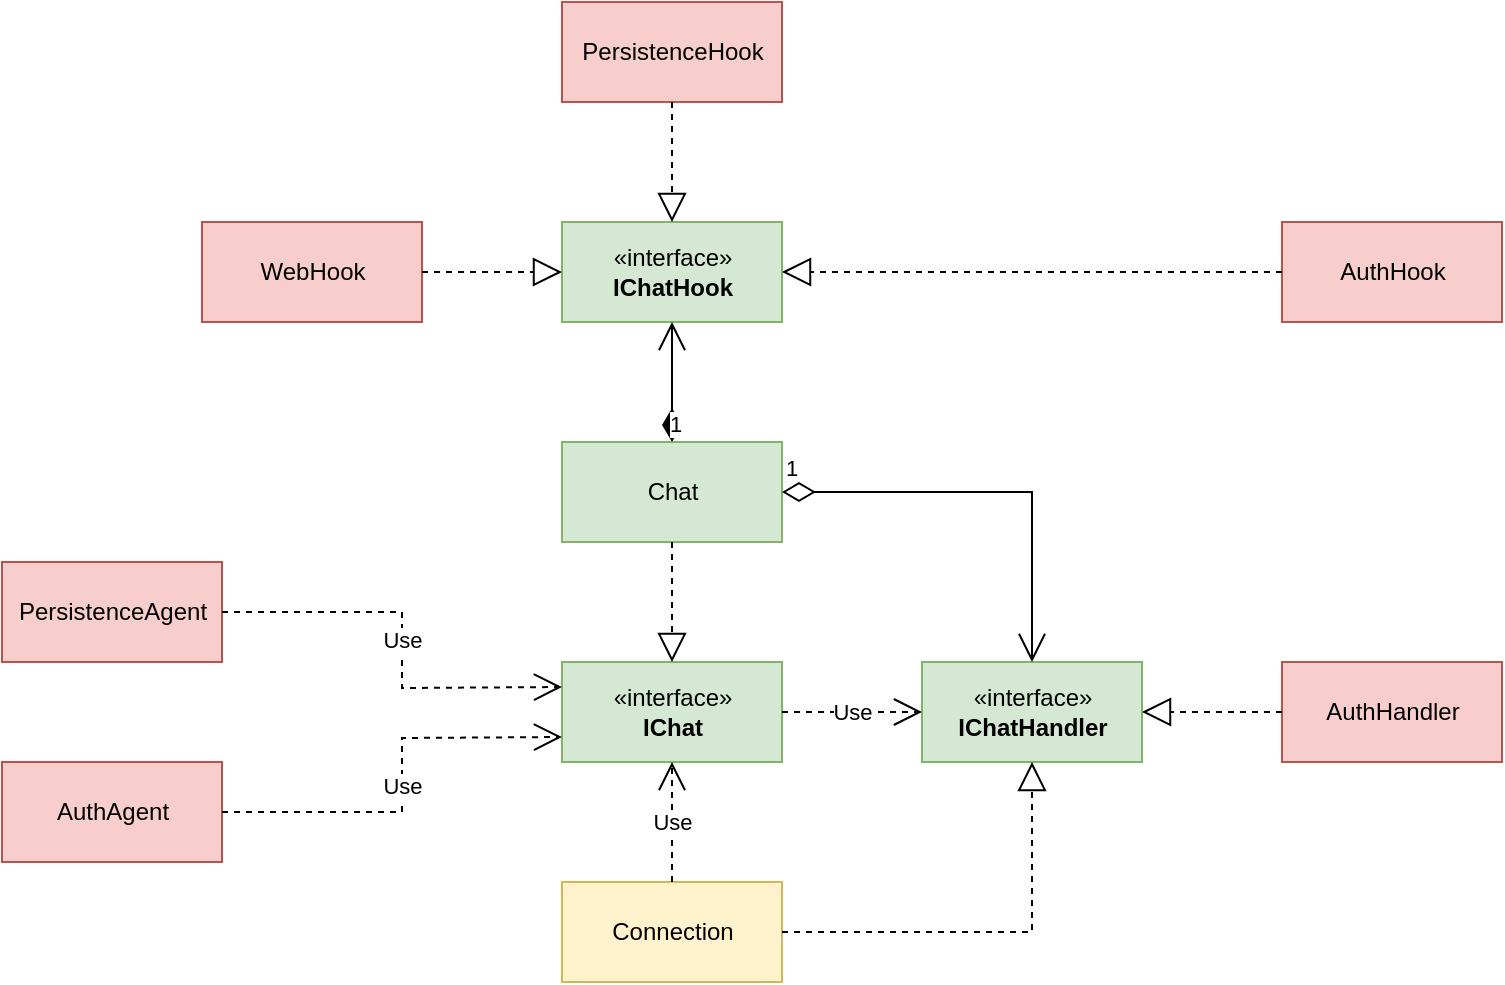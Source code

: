 <mxfile version="20.8.16" type="device"><diagram name="Strona-1" id="FkSsc9mDpDtkqdDFvLnH"><mxGraphModel dx="1434" dy="871" grid="1" gridSize="10" guides="1" tooltips="1" connect="1" arrows="1" fold="1" page="1" pageScale="1" pageWidth="2336" pageHeight="1654" math="0" shadow="0"><root><mxCell id="0"/><mxCell id="1" parent="0"/><mxCell id="LzD8yjja8JfDiUYrr-pz-2" value="«interface»&lt;br&gt;&lt;b&gt;IChat&lt;/b&gt;" style="html=1;fillColor=#d5e8d4;strokeColor=#82b366;" vertex="1" parent="1"><mxGeometry x="650" y="640" width="110" height="50" as="geometry"/></mxCell><mxCell id="LzD8yjja8JfDiUYrr-pz-3" value="Connection" style="html=1;fillColor=#fff2cc;strokeColor=#d6b656;" vertex="1" parent="1"><mxGeometry x="650" y="750" width="110" height="50" as="geometry"/></mxCell><mxCell id="LzD8yjja8JfDiUYrr-pz-4" value="Chat" style="html=1;fillColor=#d5e8d4;strokeColor=#82b366;" vertex="1" parent="1"><mxGeometry x="650" y="530" width="110" height="50" as="geometry"/></mxCell><mxCell id="LzD8yjja8JfDiUYrr-pz-7" value="" style="endArrow=block;dashed=1;endFill=0;endSize=12;html=1;rounded=0;entryX=0.5;entryY=0;entryDx=0;entryDy=0;exitX=0.5;exitY=1;exitDx=0;exitDy=0;" edge="1" parent="1" source="LzD8yjja8JfDiUYrr-pz-4" target="LzD8yjja8JfDiUYrr-pz-2"><mxGeometry width="160" relative="1" as="geometry"><mxPoint x="650" y="710" as="sourcePoint"/><mxPoint x="810" y="710" as="targetPoint"/></mxGeometry></mxCell><mxCell id="LzD8yjja8JfDiUYrr-pz-8" value="Use" style="endArrow=open;endSize=12;dashed=1;html=1;rounded=0;exitX=0.5;exitY=0;exitDx=0;exitDy=0;entryX=0.5;entryY=1;entryDx=0;entryDy=0;" edge="1" parent="1" source="LzD8yjja8JfDiUYrr-pz-3" target="LzD8yjja8JfDiUYrr-pz-2"><mxGeometry width="160" relative="1" as="geometry"><mxPoint x="650" y="710" as="sourcePoint"/><mxPoint x="810" y="710" as="targetPoint"/></mxGeometry></mxCell><mxCell id="LzD8yjja8JfDiUYrr-pz-9" value="«interface»&lt;br&gt;&lt;b&gt;IChatHandler&lt;/b&gt;" style="html=1;fillColor=#d5e8d4;strokeColor=#82b366;" vertex="1" parent="1"><mxGeometry x="830" y="640" width="110" height="50" as="geometry"/></mxCell><mxCell id="LzD8yjja8JfDiUYrr-pz-10" value="Use" style="endArrow=open;endSize=12;dashed=1;html=1;rounded=0;entryX=0;entryY=0.5;entryDx=0;entryDy=0;exitX=1;exitY=0.5;exitDx=0;exitDy=0;" edge="1" parent="1" source="LzD8yjja8JfDiUYrr-pz-2" target="LzD8yjja8JfDiUYrr-pz-9"><mxGeometry width="160" relative="1" as="geometry"><mxPoint x="650" y="710" as="sourcePoint"/><mxPoint x="810" y="710" as="targetPoint"/></mxGeometry></mxCell><mxCell id="LzD8yjja8JfDiUYrr-pz-11" value="1" style="endArrow=open;html=1;endSize=12;startArrow=diamondThin;startSize=14;startFill=0;edgeStyle=orthogonalEdgeStyle;align=left;verticalAlign=bottom;rounded=0;exitX=1;exitY=0.5;exitDx=0;exitDy=0;entryX=0.5;entryY=0;entryDx=0;entryDy=0;" edge="1" parent="1" source="LzD8yjja8JfDiUYrr-pz-4" target="LzD8yjja8JfDiUYrr-pz-9"><mxGeometry x="-1" y="3" relative="1" as="geometry"><mxPoint x="650" y="710" as="sourcePoint"/><mxPoint x="810" y="710" as="targetPoint"/></mxGeometry></mxCell><mxCell id="LzD8yjja8JfDiUYrr-pz-12" value="" style="endArrow=block;dashed=1;endFill=0;endSize=12;html=1;rounded=0;exitX=1;exitY=0.5;exitDx=0;exitDy=0;entryX=0.5;entryY=1;entryDx=0;entryDy=0;" edge="1" parent="1" source="LzD8yjja8JfDiUYrr-pz-3" target="LzD8yjja8JfDiUYrr-pz-9"><mxGeometry width="160" relative="1" as="geometry"><mxPoint x="650" y="710" as="sourcePoint"/><mxPoint x="940" y="825" as="targetPoint"/><Array as="points"><mxPoint x="885" y="775"/></Array></mxGeometry></mxCell><mxCell id="LzD8yjja8JfDiUYrr-pz-14" value="«interface»&lt;br&gt;&lt;b&gt;IChatHook&lt;/b&gt;" style="html=1;fillColor=#d5e8d4;strokeColor=#82b366;" vertex="1" parent="1"><mxGeometry x="650" y="420" width="110" height="50" as="geometry"/></mxCell><mxCell id="LzD8yjja8JfDiUYrr-pz-18" value="1" style="endArrow=open;html=1;endSize=12;startArrow=diamondThin;startSize=14;startFill=1;edgeStyle=orthogonalEdgeStyle;align=left;verticalAlign=bottom;rounded=0;exitX=0.5;exitY=0;exitDx=0;exitDy=0;entryX=0.5;entryY=1;entryDx=0;entryDy=0;" edge="1" parent="1" source="LzD8yjja8JfDiUYrr-pz-4" target="LzD8yjja8JfDiUYrr-pz-14"><mxGeometry x="-1" y="3" relative="1" as="geometry"><mxPoint x="680" y="560" as="sourcePoint"/><mxPoint x="840" y="560" as="targetPoint"/></mxGeometry></mxCell><mxCell id="LzD8yjja8JfDiUYrr-pz-19" value="AuthHook" style="html=1;fillColor=#f8cecc;strokeColor=#b85450;" vertex="1" parent="1"><mxGeometry x="1010" y="420" width="110" height="50" as="geometry"/></mxCell><mxCell id="LzD8yjja8JfDiUYrr-pz-20" value="" style="endArrow=block;dashed=1;endFill=0;endSize=12;html=1;rounded=0;exitX=0;exitY=0.5;exitDx=0;exitDy=0;entryX=1;entryY=0.5;entryDx=0;entryDy=0;" edge="1" parent="1" source="LzD8yjja8JfDiUYrr-pz-19" target="LzD8yjja8JfDiUYrr-pz-14"><mxGeometry width="160" relative="1" as="geometry"><mxPoint x="750" y="420" as="sourcePoint"/><mxPoint x="910" y="420" as="targetPoint"/></mxGeometry></mxCell><mxCell id="LzD8yjja8JfDiUYrr-pz-25" value="PersistenceHook" style="html=1;fillColor=#f8cecc;strokeColor=#b85450;" vertex="1" parent="1"><mxGeometry x="650" y="310" width="110" height="50" as="geometry"/></mxCell><mxCell id="LzD8yjja8JfDiUYrr-pz-26" value="" style="endArrow=block;dashed=1;endFill=0;endSize=12;html=1;rounded=0;exitX=0.5;exitY=1;exitDx=0;exitDy=0;entryX=0.5;entryY=0;entryDx=0;entryDy=0;" edge="1" parent="1" source="LzD8yjja8JfDiUYrr-pz-25" target="LzD8yjja8JfDiUYrr-pz-14"><mxGeometry width="160" relative="1" as="geometry"><mxPoint x="750" y="470" as="sourcePoint"/><mxPoint x="910" y="470" as="targetPoint"/></mxGeometry></mxCell><mxCell id="LzD8yjja8JfDiUYrr-pz-27" value="WebHook" style="html=1;fillColor=#f8cecc;strokeColor=#b85450;" vertex="1" parent="1"><mxGeometry x="470" y="420" width="110" height="50" as="geometry"/></mxCell><mxCell id="LzD8yjja8JfDiUYrr-pz-28" value="" style="endArrow=block;dashed=1;endFill=0;endSize=12;html=1;rounded=0;exitX=1;exitY=0.5;exitDx=0;exitDy=0;entryX=0;entryY=0.5;entryDx=0;entryDy=0;" edge="1" parent="1" source="LzD8yjja8JfDiUYrr-pz-27" target="LzD8yjja8JfDiUYrr-pz-14"><mxGeometry width="160" relative="1" as="geometry"><mxPoint x="750" y="470" as="sourcePoint"/><mxPoint x="910" y="470" as="targetPoint"/></mxGeometry></mxCell><mxCell id="LzD8yjja8JfDiUYrr-pz-29" value="AuthHandler" style="html=1;fillColor=#f8cecc;strokeColor=#b85450;" vertex="1" parent="1"><mxGeometry x="1010" y="640" width="110" height="50" as="geometry"/></mxCell><mxCell id="LzD8yjja8JfDiUYrr-pz-30" value="" style="endArrow=block;dashed=1;endFill=0;endSize=12;html=1;rounded=0;exitX=0;exitY=0.5;exitDx=0;exitDy=0;entryX=1;entryY=0.5;entryDx=0;entryDy=0;" edge="1" parent="1" source="LzD8yjja8JfDiUYrr-pz-29" target="LzD8yjja8JfDiUYrr-pz-9"><mxGeometry width="160" relative="1" as="geometry"><mxPoint x="750" y="470" as="sourcePoint"/><mxPoint x="910" y="470" as="targetPoint"/></mxGeometry></mxCell><mxCell id="LzD8yjja8JfDiUYrr-pz-34" value="PersistenceAgent" style="html=1;fillColor=#f8cecc;strokeColor=#b85450;" vertex="1" parent="1"><mxGeometry x="370" y="590" width="110" height="50" as="geometry"/></mxCell><mxCell id="LzD8yjja8JfDiUYrr-pz-35" value="AuthAgent" style="html=1;fillColor=#f8cecc;strokeColor=#b85450;" vertex="1" parent="1"><mxGeometry x="370" y="690" width="110" height="50" as="geometry"/></mxCell><mxCell id="LzD8yjja8JfDiUYrr-pz-36" value="Use" style="endArrow=open;endSize=12;dashed=1;html=1;rounded=0;exitX=1;exitY=0.5;exitDx=0;exitDy=0;entryX=0;entryY=0.25;entryDx=0;entryDy=0;" edge="1" parent="1" source="LzD8yjja8JfDiUYrr-pz-34" target="LzD8yjja8JfDiUYrr-pz-2"><mxGeometry width="160" relative="1" as="geometry"><mxPoint x="810" y="660" as="sourcePoint"/><mxPoint x="650" y="615" as="targetPoint"/><Array as="points"><mxPoint x="570" y="615"/><mxPoint x="570" y="653"/></Array></mxGeometry></mxCell><mxCell id="LzD8yjja8JfDiUYrr-pz-37" value="Use" style="endArrow=open;endSize=12;dashed=1;html=1;rounded=0;exitX=1;exitY=0.5;exitDx=0;exitDy=0;entryX=0;entryY=0.75;entryDx=0;entryDy=0;" edge="1" parent="1" source="LzD8yjja8JfDiUYrr-pz-35" target="LzD8yjja8JfDiUYrr-pz-2"><mxGeometry width="160" relative="1" as="geometry"><mxPoint x="810" y="660" as="sourcePoint"/><mxPoint x="970" y="660" as="targetPoint"/><Array as="points"><mxPoint x="570" y="715"/><mxPoint x="570" y="678"/></Array></mxGeometry></mxCell></root></mxGraphModel></diagram></mxfile>